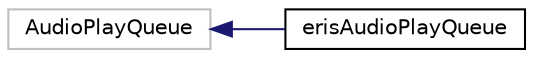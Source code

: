 digraph "Graphical Class Hierarchy"
{
 // LATEX_PDF_SIZE
  edge [fontname="Helvetica",fontsize="10",labelfontname="Helvetica",labelfontsize="10"];
  node [fontname="Helvetica",fontsize="10",shape=record];
  rankdir="LR";
  Node191 [label="AudioPlayQueue",height=0.2,width=0.4,color="grey75", fillcolor="white", style="filled",tooltip=" "];
  Node191 -> Node0 [dir="back",color="midnightblue",fontsize="10",style="solid",fontname="Helvetica"];
  Node0 [label="erisAudioPlayQueue",height=0.2,width=0.4,color="black", fillcolor="white", style="filled",URL="$classeris_audio_play_queue.html",tooltip=" "];
}
